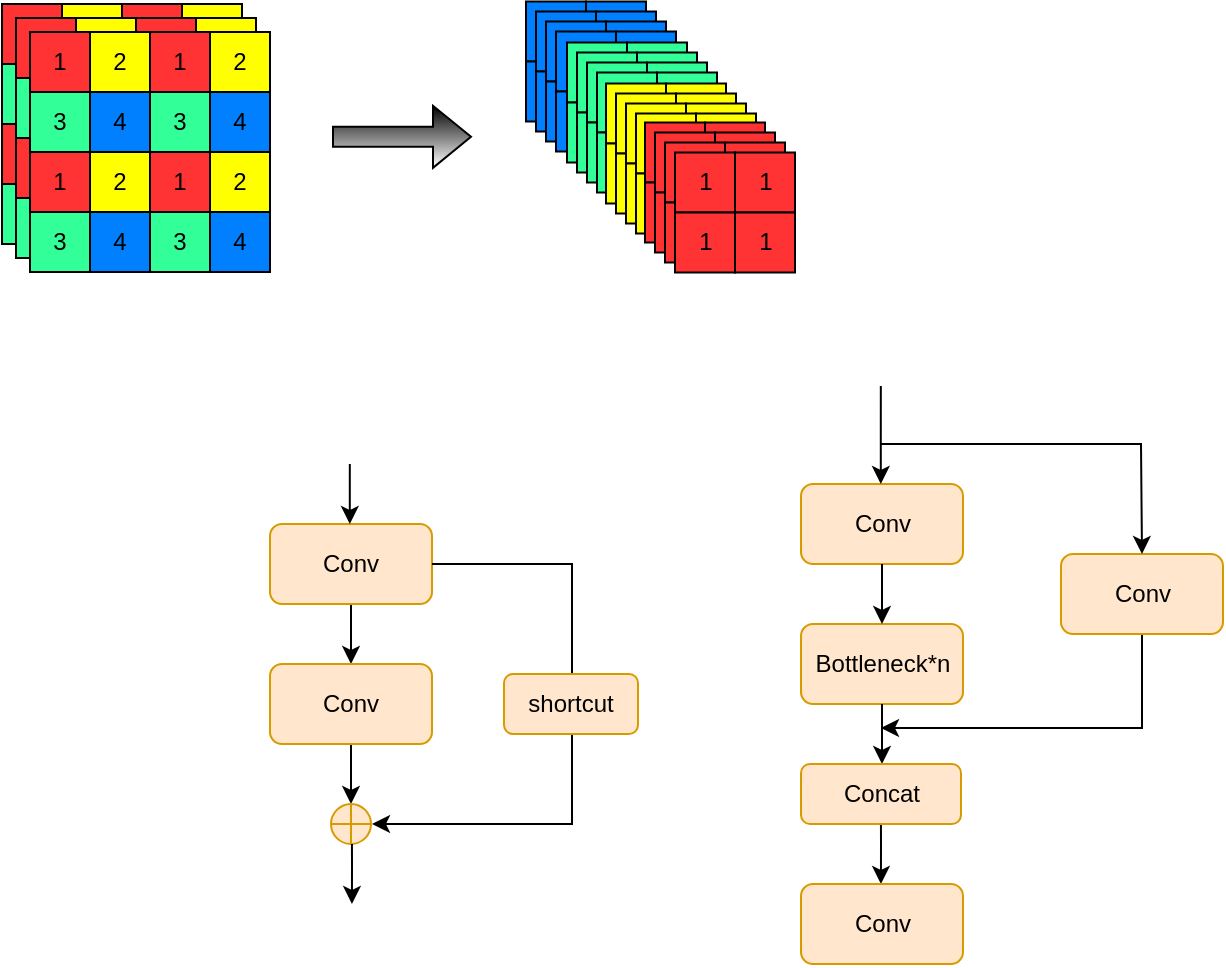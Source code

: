 <mxfile version="16.6.7" type="github">
  <diagram id="taPE7v1os4AzbMLSIXXi" name="第 1 页">
    <mxGraphModel dx="609" dy="671" grid="1" gridSize="10" guides="1" tooltips="1" connect="1" arrows="1" fold="1" page="1" pageScale="1" pageWidth="827" pageHeight="1169" math="0" shadow="0">
      <root>
        <mxCell id="0" />
        <mxCell id="1" parent="0" />
        <mxCell id="5YD0OCtKCRECGLsbeRNo-146" value="" style="group" vertex="1" connectable="0" parent="1">
          <mxGeometry x="327" y="78.75" width="137.5" height="138.5" as="geometry" />
        </mxCell>
        <mxCell id="5YD0OCtKCRECGLsbeRNo-110" value="" style="group" vertex="1" connectable="0" parent="5YD0OCtKCRECGLsbeRNo-146">
          <mxGeometry width="60" height="60" as="geometry" />
        </mxCell>
        <mxCell id="5YD0OCtKCRECGLsbeRNo-63" value="4" style="whiteSpace=wrap;html=1;aspect=fixed;fillColor=#007FFF;container=0;strokeColor=#000000;strokeWidth=1;" vertex="1" parent="5YD0OCtKCRECGLsbeRNo-110">
          <mxGeometry width="30" height="30" as="geometry" />
        </mxCell>
        <mxCell id="5YD0OCtKCRECGLsbeRNo-107" value="4" style="whiteSpace=wrap;html=1;aspect=fixed;fillColor=#007FFF;container=0;strokeColor=#000000;strokeWidth=1;" vertex="1" parent="5YD0OCtKCRECGLsbeRNo-110">
          <mxGeometry x="30" width="30" height="30" as="geometry" />
        </mxCell>
        <mxCell id="5YD0OCtKCRECGLsbeRNo-108" value="4" style="whiteSpace=wrap;html=1;aspect=fixed;fillColor=#007FFF;container=0;strokeColor=#000000;strokeWidth=1;" vertex="1" parent="5YD0OCtKCRECGLsbeRNo-110">
          <mxGeometry y="30" width="30" height="30" as="geometry" />
        </mxCell>
        <mxCell id="5YD0OCtKCRECGLsbeRNo-109" value="4" style="whiteSpace=wrap;html=1;aspect=fixed;fillColor=#007FFF;container=0;strokeColor=#000000;strokeWidth=1;" vertex="1" parent="5YD0OCtKCRECGLsbeRNo-110">
          <mxGeometry x="15" y="15" width="30" height="30" as="geometry" />
        </mxCell>
        <mxCell id="5YD0OCtKCRECGLsbeRNo-111" value="" style="group" vertex="1" connectable="0" parent="5YD0OCtKCRECGLsbeRNo-146">
          <mxGeometry x="5" y="5" width="60" height="60" as="geometry" />
        </mxCell>
        <mxCell id="5YD0OCtKCRECGLsbeRNo-112" value="4" style="whiteSpace=wrap;html=1;aspect=fixed;fillColor=#007FFF;container=0;strokeColor=#000000;strokeWidth=1;" vertex="1" parent="5YD0OCtKCRECGLsbeRNo-111">
          <mxGeometry width="30" height="30" as="geometry" />
        </mxCell>
        <mxCell id="5YD0OCtKCRECGLsbeRNo-113" value="4" style="whiteSpace=wrap;html=1;aspect=fixed;fillColor=#007FFF;container=0;strokeColor=#000000;strokeWidth=1;" vertex="1" parent="5YD0OCtKCRECGLsbeRNo-111">
          <mxGeometry x="30" width="30" height="30" as="geometry" />
        </mxCell>
        <mxCell id="5YD0OCtKCRECGLsbeRNo-114" value="4" style="whiteSpace=wrap;html=1;aspect=fixed;fillColor=#007FFF;container=0;strokeColor=#000000;strokeWidth=1;" vertex="1" parent="5YD0OCtKCRECGLsbeRNo-111">
          <mxGeometry y="30" width="30" height="30" as="geometry" />
        </mxCell>
        <mxCell id="5YD0OCtKCRECGLsbeRNo-115" value="4" style="whiteSpace=wrap;html=1;aspect=fixed;fillColor=#007FFF;container=0;strokeColor=#000000;strokeWidth=1;" vertex="1" parent="5YD0OCtKCRECGLsbeRNo-111">
          <mxGeometry x="20" y="20" width="30" height="30" as="geometry" />
        </mxCell>
        <mxCell id="5YD0OCtKCRECGLsbeRNo-116" value="" style="group" vertex="1" connectable="0" parent="5YD0OCtKCRECGLsbeRNo-146">
          <mxGeometry x="10" y="10" width="60" height="60" as="geometry" />
        </mxCell>
        <mxCell id="5YD0OCtKCRECGLsbeRNo-117" value="4" style="whiteSpace=wrap;html=1;aspect=fixed;fillColor=#007FFF;container=0;strokeColor=#000000;strokeWidth=1;" vertex="1" parent="5YD0OCtKCRECGLsbeRNo-116">
          <mxGeometry width="30" height="30" as="geometry" />
        </mxCell>
        <mxCell id="5YD0OCtKCRECGLsbeRNo-118" value="4" style="whiteSpace=wrap;html=1;aspect=fixed;fillColor=#007FFF;container=0;strokeColor=#000000;strokeWidth=1;" vertex="1" parent="5YD0OCtKCRECGLsbeRNo-116">
          <mxGeometry x="30" width="30" height="30" as="geometry" />
        </mxCell>
        <mxCell id="5YD0OCtKCRECGLsbeRNo-119" value="4" style="whiteSpace=wrap;html=1;aspect=fixed;fillColor=#007FFF;container=0;strokeColor=#000000;strokeWidth=1;" vertex="1" parent="5YD0OCtKCRECGLsbeRNo-116">
          <mxGeometry y="30" width="30" height="30" as="geometry" />
        </mxCell>
        <mxCell id="5YD0OCtKCRECGLsbeRNo-120" value="4" style="whiteSpace=wrap;html=1;aspect=fixed;fillColor=#007FFF;container=0;strokeColor=#000000;strokeWidth=1;" vertex="1" parent="5YD0OCtKCRECGLsbeRNo-116">
          <mxGeometry x="25" y="25" width="30" height="30" as="geometry" />
        </mxCell>
        <mxCell id="5YD0OCtKCRECGLsbeRNo-121" value="" style="group" vertex="1" connectable="0" parent="5YD0OCtKCRECGLsbeRNo-146">
          <mxGeometry x="15" y="15" width="60" height="60" as="geometry" />
        </mxCell>
        <mxCell id="5YD0OCtKCRECGLsbeRNo-122" value="4" style="whiteSpace=wrap;html=1;aspect=fixed;fillColor=#007FFF;container=0;strokeColor=#000000;strokeWidth=1;" vertex="1" parent="5YD0OCtKCRECGLsbeRNo-121">
          <mxGeometry width="30" height="30" as="geometry" />
        </mxCell>
        <mxCell id="5YD0OCtKCRECGLsbeRNo-123" value="4" style="whiteSpace=wrap;html=1;aspect=fixed;fillColor=#007FFF;container=0;strokeColor=#000000;strokeWidth=1;" vertex="1" parent="5YD0OCtKCRECGLsbeRNo-121">
          <mxGeometry x="30" width="30" height="30" as="geometry" />
        </mxCell>
        <mxCell id="5YD0OCtKCRECGLsbeRNo-124" value="4" style="whiteSpace=wrap;html=1;aspect=fixed;fillColor=#007FFF;container=0;strokeColor=#000000;strokeWidth=1;" vertex="1" parent="5YD0OCtKCRECGLsbeRNo-121">
          <mxGeometry y="30" width="30" height="30" as="geometry" />
        </mxCell>
        <mxCell id="5YD0OCtKCRECGLsbeRNo-125" value="4" style="whiteSpace=wrap;html=1;aspect=fixed;fillColor=#007FFF;container=0;strokeColor=#000000;strokeWidth=1;" vertex="1" parent="5YD0OCtKCRECGLsbeRNo-121">
          <mxGeometry x="30" y="30" width="30" height="30" as="geometry" />
        </mxCell>
        <mxCell id="5YD0OCtKCRECGLsbeRNo-145" value="" style="group" vertex="1" connectable="0" parent="5YD0OCtKCRECGLsbeRNo-146">
          <mxGeometry x="20.5" y="20.5" width="75" height="75" as="geometry" />
        </mxCell>
        <mxCell id="5YD0OCtKCRECGLsbeRNo-129" value="" style="group" vertex="1" connectable="0" parent="5YD0OCtKCRECGLsbeRNo-145">
          <mxGeometry width="60" height="60" as="geometry" />
        </mxCell>
        <mxCell id="5YD0OCtKCRECGLsbeRNo-62" value="3" style="whiteSpace=wrap;html=1;aspect=fixed;container=0;strokeColor=#000000;strokeWidth=1;fillColor=#33FF99;" vertex="1" parent="5YD0OCtKCRECGLsbeRNo-129">
          <mxGeometry width="30" height="30" as="geometry" />
        </mxCell>
        <mxCell id="5YD0OCtKCRECGLsbeRNo-126" value="3" style="whiteSpace=wrap;html=1;aspect=fixed;container=0;strokeColor=#000000;strokeWidth=1;fillColor=#33FF99;" vertex="1" parent="5YD0OCtKCRECGLsbeRNo-129">
          <mxGeometry x="30" width="30" height="30" as="geometry" />
        </mxCell>
        <mxCell id="5YD0OCtKCRECGLsbeRNo-127" value="3" style="whiteSpace=wrap;html=1;aspect=fixed;container=0;strokeColor=#000000;strokeWidth=1;fillColor=#33FF99;" vertex="1" parent="5YD0OCtKCRECGLsbeRNo-129">
          <mxGeometry y="30" width="30" height="30" as="geometry" />
        </mxCell>
        <mxCell id="5YD0OCtKCRECGLsbeRNo-128" value="3" style="whiteSpace=wrap;html=1;aspect=fixed;container=0;strokeColor=#000000;strokeWidth=1;fillColor=#33FF99;" vertex="1" parent="5YD0OCtKCRECGLsbeRNo-129">
          <mxGeometry x="15" y="15" width="30" height="30" as="geometry" />
        </mxCell>
        <mxCell id="5YD0OCtKCRECGLsbeRNo-130" value="" style="group" vertex="1" connectable="0" parent="5YD0OCtKCRECGLsbeRNo-145">
          <mxGeometry x="5" y="5" width="60" height="60" as="geometry" />
        </mxCell>
        <mxCell id="5YD0OCtKCRECGLsbeRNo-131" value="3" style="whiteSpace=wrap;html=1;aspect=fixed;container=0;strokeColor=#000000;strokeWidth=1;fillColor=#33FF99;" vertex="1" parent="5YD0OCtKCRECGLsbeRNo-130">
          <mxGeometry width="30" height="30" as="geometry" />
        </mxCell>
        <mxCell id="5YD0OCtKCRECGLsbeRNo-132" value="3" style="whiteSpace=wrap;html=1;aspect=fixed;container=0;strokeColor=#000000;strokeWidth=1;fillColor=#33FF99;" vertex="1" parent="5YD0OCtKCRECGLsbeRNo-130">
          <mxGeometry x="30" width="30" height="30" as="geometry" />
        </mxCell>
        <mxCell id="5YD0OCtKCRECGLsbeRNo-133" value="3" style="whiteSpace=wrap;html=1;aspect=fixed;container=0;strokeColor=#000000;strokeWidth=1;fillColor=#33FF99;" vertex="1" parent="5YD0OCtKCRECGLsbeRNo-130">
          <mxGeometry y="30" width="30" height="30" as="geometry" />
        </mxCell>
        <mxCell id="5YD0OCtKCRECGLsbeRNo-134" value="3" style="whiteSpace=wrap;html=1;aspect=fixed;container=0;strokeColor=#000000;strokeWidth=1;fillColor=#33FF99;" vertex="1" parent="5YD0OCtKCRECGLsbeRNo-130">
          <mxGeometry x="20" y="20" width="30" height="30" as="geometry" />
        </mxCell>
        <mxCell id="5YD0OCtKCRECGLsbeRNo-135" value="" style="group" vertex="1" connectable="0" parent="5YD0OCtKCRECGLsbeRNo-145">
          <mxGeometry x="10" y="10" width="60" height="60" as="geometry" />
        </mxCell>
        <mxCell id="5YD0OCtKCRECGLsbeRNo-136" value="3" style="whiteSpace=wrap;html=1;aspect=fixed;container=0;strokeColor=#000000;strokeWidth=1;fillColor=#33FF99;" vertex="1" parent="5YD0OCtKCRECGLsbeRNo-135">
          <mxGeometry width="30" height="30" as="geometry" />
        </mxCell>
        <mxCell id="5YD0OCtKCRECGLsbeRNo-137" value="3" style="whiteSpace=wrap;html=1;aspect=fixed;container=0;strokeColor=#000000;strokeWidth=1;fillColor=#33FF99;" vertex="1" parent="5YD0OCtKCRECGLsbeRNo-135">
          <mxGeometry x="30" width="30" height="30" as="geometry" />
        </mxCell>
        <mxCell id="5YD0OCtKCRECGLsbeRNo-138" value="3" style="whiteSpace=wrap;html=1;aspect=fixed;container=0;strokeColor=#000000;strokeWidth=1;fillColor=#33FF99;" vertex="1" parent="5YD0OCtKCRECGLsbeRNo-135">
          <mxGeometry y="30" width="30" height="30" as="geometry" />
        </mxCell>
        <mxCell id="5YD0OCtKCRECGLsbeRNo-139" value="3" style="whiteSpace=wrap;html=1;aspect=fixed;container=0;strokeColor=#000000;strokeWidth=1;fillColor=#33FF99;" vertex="1" parent="5YD0OCtKCRECGLsbeRNo-135">
          <mxGeometry x="25" y="25" width="30" height="30" as="geometry" />
        </mxCell>
        <mxCell id="5YD0OCtKCRECGLsbeRNo-140" value="" style="group" vertex="1" connectable="0" parent="5YD0OCtKCRECGLsbeRNo-145">
          <mxGeometry x="15" y="15" width="60" height="60" as="geometry" />
        </mxCell>
        <mxCell id="5YD0OCtKCRECGLsbeRNo-141" value="3" style="whiteSpace=wrap;html=1;aspect=fixed;container=0;strokeColor=#000000;strokeWidth=1;fillColor=#33FF99;" vertex="1" parent="5YD0OCtKCRECGLsbeRNo-140">
          <mxGeometry width="30" height="30" as="geometry" />
        </mxCell>
        <mxCell id="5YD0OCtKCRECGLsbeRNo-142" value="3" style="whiteSpace=wrap;html=1;aspect=fixed;container=0;strokeColor=#000000;strokeWidth=1;fillColor=#33FF99;" vertex="1" parent="5YD0OCtKCRECGLsbeRNo-140">
          <mxGeometry x="30" width="30" height="30" as="geometry" />
        </mxCell>
        <mxCell id="5YD0OCtKCRECGLsbeRNo-143" value="3" style="whiteSpace=wrap;html=1;aspect=fixed;container=0;strokeColor=#000000;strokeWidth=1;fillColor=#33FF99;" vertex="1" parent="5YD0OCtKCRECGLsbeRNo-140">
          <mxGeometry y="30" width="30" height="30" as="geometry" />
        </mxCell>
        <mxCell id="5YD0OCtKCRECGLsbeRNo-144" value="3" style="whiteSpace=wrap;html=1;aspect=fixed;container=0;strokeColor=#000000;strokeWidth=1;fillColor=#33FF99;" vertex="1" parent="5YD0OCtKCRECGLsbeRNo-140">
          <mxGeometry x="30" y="30" width="30" height="30" as="geometry" />
        </mxCell>
        <mxCell id="5YD0OCtKCRECGLsbeRNo-106" value="" style="group" vertex="1" connectable="0" parent="5YD0OCtKCRECGLsbeRNo-146">
          <mxGeometry x="40" y="41" width="97.5" height="97.5" as="geometry" />
        </mxCell>
        <mxCell id="5YD0OCtKCRECGLsbeRNo-89" value="" style="group" vertex="1" connectable="0" parent="5YD0OCtKCRECGLsbeRNo-106">
          <mxGeometry width="60" height="60" as="geometry" />
        </mxCell>
        <mxCell id="5YD0OCtKCRECGLsbeRNo-61" value="2" style="whiteSpace=wrap;html=1;aspect=fixed;container=0;strokeColor=#000000;strokeWidth=1;fillColor=#FFFF00;" vertex="1" parent="5YD0OCtKCRECGLsbeRNo-89">
          <mxGeometry width="30" height="30" as="geometry" />
        </mxCell>
        <mxCell id="5YD0OCtKCRECGLsbeRNo-86" value="2" style="whiteSpace=wrap;html=1;aspect=fixed;container=0;strokeColor=#000000;strokeWidth=1;fillColor=#FFFF00;" vertex="1" parent="5YD0OCtKCRECGLsbeRNo-89">
          <mxGeometry x="30" width="30" height="30" as="geometry" />
        </mxCell>
        <mxCell id="5YD0OCtKCRECGLsbeRNo-87" value="2" style="whiteSpace=wrap;html=1;aspect=fixed;container=0;strokeColor=#000000;strokeWidth=1;fillColor=#FFFF00;" vertex="1" parent="5YD0OCtKCRECGLsbeRNo-89">
          <mxGeometry y="30" width="30" height="30" as="geometry" />
        </mxCell>
        <mxCell id="5YD0OCtKCRECGLsbeRNo-88" value="2" style="whiteSpace=wrap;html=1;aspect=fixed;container=0;strokeColor=#000000;strokeWidth=1;fillColor=#FFFF00;" vertex="1" parent="5YD0OCtKCRECGLsbeRNo-89">
          <mxGeometry x="15" y="15" width="30" height="30" as="geometry" />
        </mxCell>
        <mxCell id="5YD0OCtKCRECGLsbeRNo-90" value="" style="group" vertex="1" connectable="0" parent="5YD0OCtKCRECGLsbeRNo-106">
          <mxGeometry x="5" y="5" width="60" height="60" as="geometry" />
        </mxCell>
        <mxCell id="5YD0OCtKCRECGLsbeRNo-91" value="2" style="whiteSpace=wrap;html=1;aspect=fixed;container=0;strokeColor=#000000;strokeWidth=1;fillColor=#FFFF00;" vertex="1" parent="5YD0OCtKCRECGLsbeRNo-90">
          <mxGeometry width="30" height="30" as="geometry" />
        </mxCell>
        <mxCell id="5YD0OCtKCRECGLsbeRNo-92" value="2" style="whiteSpace=wrap;html=1;aspect=fixed;container=0;strokeColor=#000000;strokeWidth=1;fillColor=#FFFF00;" vertex="1" parent="5YD0OCtKCRECGLsbeRNo-90">
          <mxGeometry x="30" width="30" height="30" as="geometry" />
        </mxCell>
        <mxCell id="5YD0OCtKCRECGLsbeRNo-93" value="2" style="whiteSpace=wrap;html=1;aspect=fixed;container=0;strokeColor=#000000;strokeWidth=1;fillColor=#FFFF00;" vertex="1" parent="5YD0OCtKCRECGLsbeRNo-90">
          <mxGeometry y="30" width="30" height="30" as="geometry" />
        </mxCell>
        <mxCell id="5YD0OCtKCRECGLsbeRNo-94" value="2" style="whiteSpace=wrap;html=1;aspect=fixed;container=0;strokeColor=#000000;strokeWidth=1;fillColor=#FFFF00;" vertex="1" parent="5YD0OCtKCRECGLsbeRNo-90">
          <mxGeometry x="20" y="20" width="30" height="30" as="geometry" />
        </mxCell>
        <mxCell id="5YD0OCtKCRECGLsbeRNo-95" value="" style="group" vertex="1" connectable="0" parent="5YD0OCtKCRECGLsbeRNo-106">
          <mxGeometry x="10" y="10" width="60" height="60" as="geometry" />
        </mxCell>
        <mxCell id="5YD0OCtKCRECGLsbeRNo-96" value="2" style="whiteSpace=wrap;html=1;aspect=fixed;container=0;strokeColor=#000000;strokeWidth=1;fillColor=#FFFF00;" vertex="1" parent="5YD0OCtKCRECGLsbeRNo-95">
          <mxGeometry width="30" height="30" as="geometry" />
        </mxCell>
        <mxCell id="5YD0OCtKCRECGLsbeRNo-97" value="2" style="whiteSpace=wrap;html=1;aspect=fixed;container=0;strokeColor=#000000;strokeWidth=1;fillColor=#FFFF00;" vertex="1" parent="5YD0OCtKCRECGLsbeRNo-95">
          <mxGeometry x="30" width="30" height="30" as="geometry" />
        </mxCell>
        <mxCell id="5YD0OCtKCRECGLsbeRNo-98" value="2" style="whiteSpace=wrap;html=1;aspect=fixed;container=0;strokeColor=#000000;strokeWidth=1;fillColor=#FFFF00;" vertex="1" parent="5YD0OCtKCRECGLsbeRNo-95">
          <mxGeometry y="30" width="30" height="30" as="geometry" />
        </mxCell>
        <mxCell id="5YD0OCtKCRECGLsbeRNo-99" value="2" style="whiteSpace=wrap;html=1;aspect=fixed;container=0;strokeColor=#000000;strokeWidth=1;fillColor=#FFFF00;" vertex="1" parent="5YD0OCtKCRECGLsbeRNo-95">
          <mxGeometry x="25" y="25" width="30" height="30" as="geometry" />
        </mxCell>
        <mxCell id="5YD0OCtKCRECGLsbeRNo-100" value="" style="group" vertex="1" connectable="0" parent="5YD0OCtKCRECGLsbeRNo-106">
          <mxGeometry x="15" y="15" width="82.5" height="82.5" as="geometry" />
        </mxCell>
        <mxCell id="5YD0OCtKCRECGLsbeRNo-101" value="2" style="whiteSpace=wrap;html=1;aspect=fixed;container=0;strokeColor=#000000;strokeWidth=1;fillColor=#FFFF00;" vertex="1" parent="5YD0OCtKCRECGLsbeRNo-100">
          <mxGeometry width="30" height="30" as="geometry" />
        </mxCell>
        <mxCell id="5YD0OCtKCRECGLsbeRNo-102" value="2" style="whiteSpace=wrap;html=1;aspect=fixed;container=0;strokeColor=#000000;strokeWidth=1;fillColor=#FFFF00;" vertex="1" parent="5YD0OCtKCRECGLsbeRNo-100">
          <mxGeometry x="30" width="30" height="30" as="geometry" />
        </mxCell>
        <mxCell id="5YD0OCtKCRECGLsbeRNo-103" value="2" style="whiteSpace=wrap;html=1;aspect=fixed;container=0;strokeColor=#000000;strokeWidth=1;fillColor=#FFFF00;" vertex="1" parent="5YD0OCtKCRECGLsbeRNo-100">
          <mxGeometry y="30" width="30" height="30" as="geometry" />
        </mxCell>
        <mxCell id="5YD0OCtKCRECGLsbeRNo-104" value="2" style="whiteSpace=wrap;html=1;aspect=fixed;container=0;strokeColor=#000000;strokeWidth=1;fillColor=#FFFF00;" vertex="1" parent="5YD0OCtKCRECGLsbeRNo-100">
          <mxGeometry x="30" y="30" width="30" height="30" as="geometry" />
        </mxCell>
        <mxCell id="5YD0OCtKCRECGLsbeRNo-105" value="" style="group" vertex="1" connectable="0" parent="5YD0OCtKCRECGLsbeRNo-100">
          <mxGeometry x="4.5" y="4.5" width="75" height="75" as="geometry" />
        </mxCell>
        <mxCell id="5YD0OCtKCRECGLsbeRNo-70" value="" style="group" vertex="1" connectable="0" parent="5YD0OCtKCRECGLsbeRNo-105">
          <mxGeometry width="60" height="60" as="geometry" />
        </mxCell>
        <mxCell id="5YD0OCtKCRECGLsbeRNo-60" value="1" style="whiteSpace=wrap;html=1;aspect=fixed;fillColor=#FF3333;fontColor=#ffffff;strokeColor=#000000;container=0;strokeWidth=1;" vertex="1" parent="5YD0OCtKCRECGLsbeRNo-70">
          <mxGeometry width="30" height="30" as="geometry" />
        </mxCell>
        <mxCell id="5YD0OCtKCRECGLsbeRNo-67" value="1" style="whiteSpace=wrap;html=1;aspect=fixed;fillColor=#FF3333;fontColor=#ffffff;strokeColor=#000000;container=0;strokeWidth=1;" vertex="1" parent="5YD0OCtKCRECGLsbeRNo-70">
          <mxGeometry x="30" width="30" height="30" as="geometry" />
        </mxCell>
        <mxCell id="5YD0OCtKCRECGLsbeRNo-68" value="1" style="whiteSpace=wrap;html=1;aspect=fixed;fillColor=#FF3333;fontColor=#ffffff;strokeColor=#000000;container=0;strokeWidth=1;" vertex="1" parent="5YD0OCtKCRECGLsbeRNo-70">
          <mxGeometry y="30" width="30" height="30" as="geometry" />
        </mxCell>
        <mxCell id="5YD0OCtKCRECGLsbeRNo-69" value="1" style="whiteSpace=wrap;html=1;aspect=fixed;fillColor=#FF3333;fontColor=#ffffff;strokeColor=#000000;container=0;strokeWidth=1;" vertex="1" parent="5YD0OCtKCRECGLsbeRNo-70">
          <mxGeometry x="15" y="15" width="30" height="30" as="geometry" />
        </mxCell>
        <mxCell id="5YD0OCtKCRECGLsbeRNo-71" value="" style="group" vertex="1" connectable="0" parent="5YD0OCtKCRECGLsbeRNo-105">
          <mxGeometry x="5" y="5" width="60" height="60" as="geometry" />
        </mxCell>
        <mxCell id="5YD0OCtKCRECGLsbeRNo-72" value="1" style="whiteSpace=wrap;html=1;aspect=fixed;fillColor=#FF3333;fontColor=#ffffff;strokeColor=#000000;container=0;strokeWidth=1;" vertex="1" parent="5YD0OCtKCRECGLsbeRNo-71">
          <mxGeometry width="30" height="30" as="geometry" />
        </mxCell>
        <mxCell id="5YD0OCtKCRECGLsbeRNo-73" value="1" style="whiteSpace=wrap;html=1;aspect=fixed;fillColor=#FF3333;fontColor=#ffffff;strokeColor=#000000;container=0;strokeWidth=1;" vertex="1" parent="5YD0OCtKCRECGLsbeRNo-71">
          <mxGeometry x="30" width="30" height="30" as="geometry" />
        </mxCell>
        <mxCell id="5YD0OCtKCRECGLsbeRNo-74" value="1" style="whiteSpace=wrap;html=1;aspect=fixed;fillColor=#FF3333;fontColor=#ffffff;strokeColor=#000000;container=0;strokeWidth=1;" vertex="1" parent="5YD0OCtKCRECGLsbeRNo-71">
          <mxGeometry y="30" width="30" height="30" as="geometry" />
        </mxCell>
        <mxCell id="5YD0OCtKCRECGLsbeRNo-75" value="1" style="whiteSpace=wrap;html=1;aspect=fixed;fillColor=#FF3333;fontColor=#ffffff;strokeColor=#000000;container=0;strokeWidth=1;" vertex="1" parent="5YD0OCtKCRECGLsbeRNo-71">
          <mxGeometry x="20" y="20" width="30" height="30" as="geometry" />
        </mxCell>
        <mxCell id="5YD0OCtKCRECGLsbeRNo-76" value="" style="group" vertex="1" connectable="0" parent="5YD0OCtKCRECGLsbeRNo-105">
          <mxGeometry x="10" y="10" width="60" height="60" as="geometry" />
        </mxCell>
        <mxCell id="5YD0OCtKCRECGLsbeRNo-77" value="1" style="whiteSpace=wrap;html=1;aspect=fixed;fillColor=#FF3333;fontColor=#ffffff;strokeColor=#000000;container=0;strokeWidth=1;" vertex="1" parent="5YD0OCtKCRECGLsbeRNo-76">
          <mxGeometry width="30" height="30" as="geometry" />
        </mxCell>
        <mxCell id="5YD0OCtKCRECGLsbeRNo-78" value="1" style="whiteSpace=wrap;html=1;aspect=fixed;fillColor=#FF3333;fontColor=#ffffff;strokeColor=#000000;container=0;strokeWidth=1;" vertex="1" parent="5YD0OCtKCRECGLsbeRNo-76">
          <mxGeometry x="30" width="30" height="30" as="geometry" />
        </mxCell>
        <mxCell id="5YD0OCtKCRECGLsbeRNo-79" value="1" style="whiteSpace=wrap;html=1;aspect=fixed;fillColor=#FF3333;fontColor=#ffffff;strokeColor=#000000;container=0;strokeWidth=1;" vertex="1" parent="5YD0OCtKCRECGLsbeRNo-76">
          <mxGeometry y="30" width="30" height="30" as="geometry" />
        </mxCell>
        <mxCell id="5YD0OCtKCRECGLsbeRNo-80" value="1" style="whiteSpace=wrap;html=1;aspect=fixed;fillColor=#FF3333;fontColor=#ffffff;strokeColor=#000000;container=0;strokeWidth=1;" vertex="1" parent="5YD0OCtKCRECGLsbeRNo-76">
          <mxGeometry x="25" y="25" width="30" height="30" as="geometry" />
        </mxCell>
        <mxCell id="5YD0OCtKCRECGLsbeRNo-81" value="" style="group" vertex="1" connectable="0" parent="5YD0OCtKCRECGLsbeRNo-105">
          <mxGeometry x="15" y="15" width="60" height="60" as="geometry" />
        </mxCell>
        <mxCell id="5YD0OCtKCRECGLsbeRNo-82" value="&lt;font color=&quot;#000000&quot;&gt;1&lt;/font&gt;" style="whiteSpace=wrap;html=1;aspect=fixed;fillColor=#FF3333;fontColor=#ffffff;strokeColor=#000000;container=0;strokeWidth=1;" vertex="1" parent="5YD0OCtKCRECGLsbeRNo-81">
          <mxGeometry width="30" height="30" as="geometry" />
        </mxCell>
        <mxCell id="5YD0OCtKCRECGLsbeRNo-83" value="&lt;font color=&quot;#000000&quot;&gt;1&lt;/font&gt;" style="whiteSpace=wrap;html=1;aspect=fixed;fillColor=#FF3333;fontColor=#ffffff;strokeColor=#000000;container=0;strokeWidth=1;" vertex="1" parent="5YD0OCtKCRECGLsbeRNo-81">
          <mxGeometry x="30" width="30" height="30" as="geometry" />
        </mxCell>
        <mxCell id="5YD0OCtKCRECGLsbeRNo-84" value="&lt;font color=&quot;#000000&quot;&gt;1&lt;/font&gt;" style="whiteSpace=wrap;html=1;aspect=fixed;fillColor=#FF3333;fontColor=#ffffff;strokeColor=#000000;container=0;strokeWidth=1;" vertex="1" parent="5YD0OCtKCRECGLsbeRNo-81">
          <mxGeometry y="30" width="30" height="30" as="geometry" />
        </mxCell>
        <mxCell id="5YD0OCtKCRECGLsbeRNo-85" value="&lt;font color=&quot;#000000&quot;&gt;1&lt;/font&gt;" style="whiteSpace=wrap;html=1;aspect=fixed;fillColor=#FF3333;fontColor=#ffffff;strokeColor=#000000;container=0;strokeWidth=1;" vertex="1" parent="5YD0OCtKCRECGLsbeRNo-81">
          <mxGeometry x="30" y="30" width="30" height="30" as="geometry" />
        </mxCell>
        <mxCell id="5YD0OCtKCRECGLsbeRNo-148" value="" style="group" vertex="1" connectable="0" parent="1">
          <mxGeometry x="65" y="80" width="134" height="134" as="geometry" />
        </mxCell>
        <mxCell id="5YD0OCtKCRECGLsbeRNo-23" value="" style="group" vertex="1" connectable="0" parent="5YD0OCtKCRECGLsbeRNo-148">
          <mxGeometry width="120" height="120" as="geometry" />
        </mxCell>
        <mxCell id="5YD0OCtKCRECGLsbeRNo-1" value="1" style="whiteSpace=wrap;html=1;aspect=fixed;fillColor=#FF3333;fontColor=#ffffff;strokeColor=#000000;container=0;strokeWidth=1;" vertex="1" parent="5YD0OCtKCRECGLsbeRNo-23">
          <mxGeometry width="30" height="30" as="geometry" />
        </mxCell>
        <mxCell id="5YD0OCtKCRECGLsbeRNo-2" value="2" style="whiteSpace=wrap;html=1;aspect=fixed;fillColor=#FFFF00;container=0;strokeColor=#000000;strokeWidth=1;" vertex="1" parent="5YD0OCtKCRECGLsbeRNo-23">
          <mxGeometry x="30" width="30" height="30" as="geometry" />
        </mxCell>
        <mxCell id="5YD0OCtKCRECGLsbeRNo-3" value="1" style="whiteSpace=wrap;html=1;aspect=fixed;fillColor=#FF3333;fontColor=#ffffff;strokeColor=#000000;container=0;strokeWidth=1;" vertex="1" parent="5YD0OCtKCRECGLsbeRNo-23">
          <mxGeometry x="60" width="30" height="30" as="geometry" />
        </mxCell>
        <mxCell id="5YD0OCtKCRECGLsbeRNo-4" value="2" style="whiteSpace=wrap;html=1;aspect=fixed;fillColor=#FFFF00;container=0;strokeColor=#000000;strokeWidth=1;" vertex="1" parent="5YD0OCtKCRECGLsbeRNo-23">
          <mxGeometry x="90" width="30" height="30" as="geometry" />
        </mxCell>
        <mxCell id="5YD0OCtKCRECGLsbeRNo-7" value="3" style="whiteSpace=wrap;html=1;aspect=fixed;fillColor=#33FF99;container=0;strokeColor=#000000;strokeWidth=1;" vertex="1" parent="5YD0OCtKCRECGLsbeRNo-23">
          <mxGeometry y="30" width="30" height="30" as="geometry" />
        </mxCell>
        <mxCell id="5YD0OCtKCRECGLsbeRNo-8" value="4" style="whiteSpace=wrap;html=1;aspect=fixed;fillColor=#007FFF;container=0;strokeColor=#000000;strokeWidth=1;" vertex="1" parent="5YD0OCtKCRECGLsbeRNo-23">
          <mxGeometry x="24" y="24" width="30" height="30" as="geometry" />
        </mxCell>
        <mxCell id="5YD0OCtKCRECGLsbeRNo-9" value="3" style="whiteSpace=wrap;html=1;aspect=fixed;container=0;strokeColor=#000000;strokeWidth=1;fillColor=#33FF99;" vertex="1" parent="5YD0OCtKCRECGLsbeRNo-23">
          <mxGeometry x="54" y="24" width="30" height="30" as="geometry" />
        </mxCell>
        <mxCell id="5YD0OCtKCRECGLsbeRNo-10" value="4" style="whiteSpace=wrap;html=1;aspect=fixed;fillColor=#007FFF;container=0;strokeColor=#000000;strokeWidth=1;" vertex="1" parent="5YD0OCtKCRECGLsbeRNo-23">
          <mxGeometry x="84" y="24" width="30" height="30" as="geometry" />
        </mxCell>
        <mxCell id="5YD0OCtKCRECGLsbeRNo-12" value="1" style="whiteSpace=wrap;html=1;aspect=fixed;fillColor=#FF3333;fontColor=#ffffff;strokeColor=#000000;container=0;strokeWidth=1;" vertex="1" parent="5YD0OCtKCRECGLsbeRNo-23">
          <mxGeometry y="60" width="30" height="30" as="geometry" />
        </mxCell>
        <mxCell id="5YD0OCtKCRECGLsbeRNo-13" value="2" style="whiteSpace=wrap;html=1;aspect=fixed;container=0;strokeColor=#000000;strokeWidth=1;fillColor=#FFFF00;" vertex="1" parent="5YD0OCtKCRECGLsbeRNo-23">
          <mxGeometry x="24" y="54" width="30" height="30" as="geometry" />
        </mxCell>
        <mxCell id="5YD0OCtKCRECGLsbeRNo-14" value="1" style="whiteSpace=wrap;html=1;aspect=fixed;fillColor=#FF3333;fontColor=#ffffff;strokeColor=#000000;container=0;strokeWidth=1;" vertex="1" parent="5YD0OCtKCRECGLsbeRNo-23">
          <mxGeometry x="54" y="54" width="30" height="30" as="geometry" />
        </mxCell>
        <mxCell id="5YD0OCtKCRECGLsbeRNo-15" value="2" style="whiteSpace=wrap;html=1;aspect=fixed;container=0;strokeColor=#000000;strokeWidth=1;fillColor=#FFFF00;" vertex="1" parent="5YD0OCtKCRECGLsbeRNo-23">
          <mxGeometry x="84" y="54" width="30" height="30" as="geometry" />
        </mxCell>
        <mxCell id="5YD0OCtKCRECGLsbeRNo-17" value="3" style="whiteSpace=wrap;html=1;aspect=fixed;container=0;strokeColor=#000000;strokeWidth=1;fillColor=#33FF99;" vertex="1" parent="5YD0OCtKCRECGLsbeRNo-23">
          <mxGeometry y="90" width="30" height="30" as="geometry" />
        </mxCell>
        <mxCell id="5YD0OCtKCRECGLsbeRNo-18" value="4" style="whiteSpace=wrap;html=1;aspect=fixed;fillColor=#007FFF;container=0;strokeColor=#000000;strokeWidth=1;" vertex="1" parent="5YD0OCtKCRECGLsbeRNo-23">
          <mxGeometry x="24" y="84" width="30" height="30" as="geometry" />
        </mxCell>
        <mxCell id="5YD0OCtKCRECGLsbeRNo-19" value="3" style="whiteSpace=wrap;html=1;aspect=fixed;container=0;strokeColor=#000000;strokeWidth=1;fillColor=#33FF99;" vertex="1" parent="5YD0OCtKCRECGLsbeRNo-23">
          <mxGeometry x="54" y="84" width="30" height="30" as="geometry" />
        </mxCell>
        <mxCell id="5YD0OCtKCRECGLsbeRNo-20" value="4" style="whiteSpace=wrap;html=1;aspect=fixed;fillColor=#007FFF;container=0;strokeColor=#000000;strokeWidth=1;" vertex="1" parent="5YD0OCtKCRECGLsbeRNo-23">
          <mxGeometry x="84" y="84" width="30" height="30" as="geometry" />
        </mxCell>
        <mxCell id="5YD0OCtKCRECGLsbeRNo-24" value="" style="group" vertex="1" connectable="0" parent="5YD0OCtKCRECGLsbeRNo-148">
          <mxGeometry x="7" y="7" width="120" height="120" as="geometry" />
        </mxCell>
        <mxCell id="5YD0OCtKCRECGLsbeRNo-25" value="1" style="whiteSpace=wrap;html=1;aspect=fixed;fillColor=#FF3333;fontColor=#ffffff;strokeColor=#000000;container=0;strokeWidth=1;" vertex="1" parent="5YD0OCtKCRECGLsbeRNo-24">
          <mxGeometry width="30" height="30" as="geometry" />
        </mxCell>
        <mxCell id="5YD0OCtKCRECGLsbeRNo-26" value="2" style="whiteSpace=wrap;html=1;aspect=fixed;fillColor=#FFFF00;container=0;strokeColor=#000000;strokeWidth=1;" vertex="1" parent="5YD0OCtKCRECGLsbeRNo-24">
          <mxGeometry x="30" width="30" height="30" as="geometry" />
        </mxCell>
        <mxCell id="5YD0OCtKCRECGLsbeRNo-27" value="1" style="whiteSpace=wrap;html=1;aspect=fixed;fillColor=#FF3333;fontColor=#ffffff;strokeColor=#000000;container=0;strokeWidth=1;" vertex="1" parent="5YD0OCtKCRECGLsbeRNo-24">
          <mxGeometry x="60" width="30" height="30" as="geometry" />
        </mxCell>
        <mxCell id="5YD0OCtKCRECGLsbeRNo-28" value="2" style="whiteSpace=wrap;html=1;aspect=fixed;fillColor=#FFFF00;container=0;strokeColor=#000000;strokeWidth=1;" vertex="1" parent="5YD0OCtKCRECGLsbeRNo-24">
          <mxGeometry x="90" width="30" height="30" as="geometry" />
        </mxCell>
        <mxCell id="5YD0OCtKCRECGLsbeRNo-29" value="3" style="whiteSpace=wrap;html=1;aspect=fixed;fillColor=#33FF99;container=0;strokeColor=#000000;strokeWidth=1;" vertex="1" parent="5YD0OCtKCRECGLsbeRNo-24">
          <mxGeometry y="30" width="30" height="30" as="geometry" />
        </mxCell>
        <mxCell id="5YD0OCtKCRECGLsbeRNo-30" value="4" style="whiteSpace=wrap;html=1;aspect=fixed;fillColor=#007FFF;container=0;strokeColor=#000000;strokeWidth=1;" vertex="1" parent="5YD0OCtKCRECGLsbeRNo-24">
          <mxGeometry x="27" y="27" width="30" height="30" as="geometry" />
        </mxCell>
        <mxCell id="5YD0OCtKCRECGLsbeRNo-31" value="3" style="whiteSpace=wrap;html=1;aspect=fixed;container=0;strokeColor=#000000;strokeWidth=1;fillColor=#33FF99;" vertex="1" parent="5YD0OCtKCRECGLsbeRNo-24">
          <mxGeometry x="57" y="27" width="30" height="30" as="geometry" />
        </mxCell>
        <mxCell id="5YD0OCtKCRECGLsbeRNo-32" value="4" style="whiteSpace=wrap;html=1;aspect=fixed;fillColor=#007FFF;container=0;strokeColor=#000000;strokeWidth=1;" vertex="1" parent="5YD0OCtKCRECGLsbeRNo-24">
          <mxGeometry x="87" y="27" width="30" height="30" as="geometry" />
        </mxCell>
        <mxCell id="5YD0OCtKCRECGLsbeRNo-33" value="1" style="whiteSpace=wrap;html=1;aspect=fixed;fillColor=#FF3333;fontColor=#ffffff;strokeColor=#000000;container=0;strokeWidth=1;" vertex="1" parent="5YD0OCtKCRECGLsbeRNo-24">
          <mxGeometry y="60" width="30" height="30" as="geometry" />
        </mxCell>
        <mxCell id="5YD0OCtKCRECGLsbeRNo-34" value="2" style="whiteSpace=wrap;html=1;aspect=fixed;container=0;strokeColor=#000000;strokeWidth=1;fillColor=#FFFF00;" vertex="1" parent="5YD0OCtKCRECGLsbeRNo-24">
          <mxGeometry x="27" y="57" width="30" height="30" as="geometry" />
        </mxCell>
        <mxCell id="5YD0OCtKCRECGLsbeRNo-35" value="1" style="whiteSpace=wrap;html=1;aspect=fixed;fillColor=#FF3333;fontColor=#ffffff;strokeColor=#000000;container=0;strokeWidth=1;" vertex="1" parent="5YD0OCtKCRECGLsbeRNo-24">
          <mxGeometry x="57" y="57" width="30" height="30" as="geometry" />
        </mxCell>
        <mxCell id="5YD0OCtKCRECGLsbeRNo-36" value="2" style="whiteSpace=wrap;html=1;aspect=fixed;container=0;strokeColor=#000000;strokeWidth=1;fillColor=#FFFF00;" vertex="1" parent="5YD0OCtKCRECGLsbeRNo-24">
          <mxGeometry x="87" y="57" width="30" height="30" as="geometry" />
        </mxCell>
        <mxCell id="5YD0OCtKCRECGLsbeRNo-37" value="3" style="whiteSpace=wrap;html=1;aspect=fixed;container=0;strokeColor=#000000;strokeWidth=1;fillColor=#33FF99;" vertex="1" parent="5YD0OCtKCRECGLsbeRNo-24">
          <mxGeometry y="90" width="30" height="30" as="geometry" />
        </mxCell>
        <mxCell id="5YD0OCtKCRECGLsbeRNo-38" value="4" style="whiteSpace=wrap;html=1;aspect=fixed;fillColor=#007FFF;container=0;strokeColor=#000000;strokeWidth=1;" vertex="1" parent="5YD0OCtKCRECGLsbeRNo-24">
          <mxGeometry x="27" y="87" width="30" height="30" as="geometry" />
        </mxCell>
        <mxCell id="5YD0OCtKCRECGLsbeRNo-39" value="3" style="whiteSpace=wrap;html=1;aspect=fixed;container=0;strokeColor=#000000;strokeWidth=1;fillColor=#33FF99;" vertex="1" parent="5YD0OCtKCRECGLsbeRNo-24">
          <mxGeometry x="57" y="87" width="30" height="30" as="geometry" />
        </mxCell>
        <mxCell id="5YD0OCtKCRECGLsbeRNo-40" value="4" style="whiteSpace=wrap;html=1;aspect=fixed;fillColor=#007FFF;container=0;strokeColor=#000000;strokeWidth=1;" vertex="1" parent="5YD0OCtKCRECGLsbeRNo-24">
          <mxGeometry x="87" y="87" width="30" height="30" as="geometry" />
        </mxCell>
        <mxCell id="5YD0OCtKCRECGLsbeRNo-42" value="&lt;font color=&quot;#000000&quot;&gt;1&lt;/font&gt;" style="whiteSpace=wrap;html=1;aspect=fixed;fillColor=#FF3333;fontColor=#ffffff;strokeColor=#000000;container=0;strokeWidth=1;" vertex="1" parent="5YD0OCtKCRECGLsbeRNo-148">
          <mxGeometry x="14" y="14" width="30" height="30" as="geometry" />
        </mxCell>
        <mxCell id="5YD0OCtKCRECGLsbeRNo-43" value="2" style="whiteSpace=wrap;html=1;aspect=fixed;fillColor=#FFFF00;container=0;strokeColor=#000000;strokeWidth=1;" vertex="1" parent="5YD0OCtKCRECGLsbeRNo-148">
          <mxGeometry x="44" y="14" width="30" height="30" as="geometry" />
        </mxCell>
        <mxCell id="5YD0OCtKCRECGLsbeRNo-44" value="&lt;font color=&quot;#000000&quot;&gt;1&lt;/font&gt;" style="whiteSpace=wrap;html=1;aspect=fixed;fillColor=#FF3333;fontColor=#ffffff;strokeColor=#000000;container=0;strokeWidth=1;" vertex="1" parent="5YD0OCtKCRECGLsbeRNo-148">
          <mxGeometry x="74" y="14" width="30" height="30" as="geometry" />
        </mxCell>
        <mxCell id="5YD0OCtKCRECGLsbeRNo-45" value="2" style="whiteSpace=wrap;html=1;aspect=fixed;fillColor=#FFFF00;container=0;strokeColor=#000000;strokeWidth=1;" vertex="1" parent="5YD0OCtKCRECGLsbeRNo-148">
          <mxGeometry x="104" y="14" width="30" height="30" as="geometry" />
        </mxCell>
        <mxCell id="5YD0OCtKCRECGLsbeRNo-46" value="3" style="whiteSpace=wrap;html=1;aspect=fixed;fillColor=#33FF99;container=0;strokeColor=#000000;strokeWidth=1;" vertex="1" parent="5YD0OCtKCRECGLsbeRNo-148">
          <mxGeometry x="14" y="44" width="30" height="30" as="geometry" />
        </mxCell>
        <mxCell id="5YD0OCtKCRECGLsbeRNo-47" value="4" style="whiteSpace=wrap;html=1;aspect=fixed;fillColor=#007FFF;container=0;strokeColor=#000000;strokeWidth=1;" vertex="1" parent="5YD0OCtKCRECGLsbeRNo-148">
          <mxGeometry x="44" y="44" width="30" height="30" as="geometry" />
        </mxCell>
        <mxCell id="5YD0OCtKCRECGLsbeRNo-48" value="3" style="whiteSpace=wrap;html=1;aspect=fixed;container=0;strokeColor=#000000;strokeWidth=1;fillColor=#33FF99;" vertex="1" parent="5YD0OCtKCRECGLsbeRNo-148">
          <mxGeometry x="74" y="44" width="30" height="30" as="geometry" />
        </mxCell>
        <mxCell id="5YD0OCtKCRECGLsbeRNo-49" value="4" style="whiteSpace=wrap;html=1;aspect=fixed;fillColor=#007FFF;container=0;strokeColor=#000000;strokeWidth=1;" vertex="1" parent="5YD0OCtKCRECGLsbeRNo-148">
          <mxGeometry x="104" y="44" width="30" height="30" as="geometry" />
        </mxCell>
        <mxCell id="5YD0OCtKCRECGLsbeRNo-50" value="&lt;font color=&quot;#000000&quot;&gt;1&lt;/font&gt;" style="whiteSpace=wrap;html=1;aspect=fixed;fillColor=#FF3333;fontColor=#ffffff;strokeColor=#000000;container=0;strokeWidth=1;" vertex="1" parent="5YD0OCtKCRECGLsbeRNo-148">
          <mxGeometry x="14" y="74" width="30" height="30" as="geometry" />
        </mxCell>
        <mxCell id="5YD0OCtKCRECGLsbeRNo-51" value="2" style="whiteSpace=wrap;html=1;aspect=fixed;container=0;strokeColor=#000000;strokeWidth=1;fillColor=#FFFF00;" vertex="1" parent="5YD0OCtKCRECGLsbeRNo-148">
          <mxGeometry x="44" y="74" width="30" height="30" as="geometry" />
        </mxCell>
        <mxCell id="5YD0OCtKCRECGLsbeRNo-52" value="&lt;font color=&quot;#000000&quot;&gt;1&lt;/font&gt;" style="whiteSpace=wrap;html=1;aspect=fixed;fillColor=#FF3333;fontColor=#ffffff;strokeColor=#000000;container=0;strokeWidth=1;" vertex="1" parent="5YD0OCtKCRECGLsbeRNo-148">
          <mxGeometry x="74" y="74" width="30" height="30" as="geometry" />
        </mxCell>
        <mxCell id="5YD0OCtKCRECGLsbeRNo-53" value="2" style="whiteSpace=wrap;html=1;aspect=fixed;container=0;strokeColor=#000000;strokeWidth=1;fillColor=#FFFF00;" vertex="1" parent="5YD0OCtKCRECGLsbeRNo-148">
          <mxGeometry x="104" y="74" width="30" height="30" as="geometry" />
        </mxCell>
        <mxCell id="5YD0OCtKCRECGLsbeRNo-54" value="3" style="whiteSpace=wrap;html=1;aspect=fixed;container=0;strokeColor=#000000;strokeWidth=1;fillColor=#33FF99;" vertex="1" parent="5YD0OCtKCRECGLsbeRNo-148">
          <mxGeometry x="14" y="104" width="30" height="30" as="geometry" />
        </mxCell>
        <mxCell id="5YD0OCtKCRECGLsbeRNo-55" value="4" style="whiteSpace=wrap;html=1;aspect=fixed;fillColor=#007FFF;container=0;strokeColor=#000000;strokeWidth=1;" vertex="1" parent="5YD0OCtKCRECGLsbeRNo-148">
          <mxGeometry x="44" y="104" width="30" height="30" as="geometry" />
        </mxCell>
        <mxCell id="5YD0OCtKCRECGLsbeRNo-56" value="3" style="whiteSpace=wrap;html=1;aspect=fixed;container=0;strokeColor=#000000;strokeWidth=1;fillColor=#33FF99;" vertex="1" parent="5YD0OCtKCRECGLsbeRNo-148">
          <mxGeometry x="74" y="104" width="30" height="30" as="geometry" />
        </mxCell>
        <mxCell id="5YD0OCtKCRECGLsbeRNo-57" value="4" style="whiteSpace=wrap;html=1;aspect=fixed;fillColor=#007FFF;container=0;strokeColor=#000000;strokeWidth=1;" vertex="1" parent="5YD0OCtKCRECGLsbeRNo-148">
          <mxGeometry x="104" y="104" width="30" height="30" as="geometry" />
        </mxCell>
        <mxCell id="5YD0OCtKCRECGLsbeRNo-149" value="" style="shape=flexArrow;endArrow=classic;html=1;rounded=0;fillColor=#000000;gradientColor=#ffffff;" edge="1" parent="1">
          <mxGeometry width="50" height="50" relative="1" as="geometry">
            <mxPoint x="230" y="146.41" as="sourcePoint" />
            <mxPoint x="300" y="146.41" as="targetPoint" />
          </mxGeometry>
        </mxCell>
        <mxCell id="5YD0OCtKCRECGLsbeRNo-153" style="edgeStyle=orthogonalEdgeStyle;rounded=0;orthogonalLoop=1;jettySize=auto;html=1;exitX=0.5;exitY=1;exitDx=0;exitDy=0;entryX=0.5;entryY=0;entryDx=0;entryDy=0;fontColor=#000000;fillColor=#000000;gradientColor=#ffffff;" edge="1" parent="1" source="5YD0OCtKCRECGLsbeRNo-151" target="5YD0OCtKCRECGLsbeRNo-152">
          <mxGeometry relative="1" as="geometry" />
        </mxCell>
        <mxCell id="5YD0OCtKCRECGLsbeRNo-151" value="Conv" style="rounded=1;whiteSpace=wrap;html=1;shadow=0;glass=0;sketch=0;strokeColor=#d79b00;strokeWidth=1;fillColor=#ffe6cc;" vertex="1" parent="1">
          <mxGeometry x="199" y="340" width="81" height="40" as="geometry" />
        </mxCell>
        <mxCell id="5YD0OCtKCRECGLsbeRNo-158" style="edgeStyle=orthogonalEdgeStyle;rounded=0;orthogonalLoop=1;jettySize=auto;html=1;exitX=0.5;exitY=1;exitDx=0;exitDy=0;entryX=0.5;entryY=0;entryDx=0;entryDy=0;fontColor=#000000;fillColor=#000000;gradientColor=#ffffff;" edge="1" parent="1" source="5YD0OCtKCRECGLsbeRNo-152" target="5YD0OCtKCRECGLsbeRNo-157">
          <mxGeometry relative="1" as="geometry" />
        </mxCell>
        <mxCell id="5YD0OCtKCRECGLsbeRNo-152" value="Conv" style="rounded=1;whiteSpace=wrap;html=1;shadow=0;glass=0;sketch=0;strokeColor=#d79b00;strokeWidth=1;fillColor=#ffe6cc;" vertex="1" parent="1">
          <mxGeometry x="199" y="410" width="81" height="40" as="geometry" />
        </mxCell>
        <mxCell id="5YD0OCtKCRECGLsbeRNo-154" style="edgeStyle=orthogonalEdgeStyle;rounded=0;orthogonalLoop=1;jettySize=auto;html=1;exitX=0.5;exitY=1;exitDx=0;exitDy=0;entryX=0.5;entryY=0;entryDx=0;entryDy=0;fontColor=#000000;fillColor=#000000;gradientColor=#ffffff;" edge="1" parent="1">
          <mxGeometry relative="1" as="geometry">
            <mxPoint x="238.91" y="310" as="sourcePoint" />
            <mxPoint x="238.91" y="340" as="targetPoint" />
            <Array as="points">
              <mxPoint x="239" y="320" />
              <mxPoint x="239" y="320" />
            </Array>
          </mxGeometry>
        </mxCell>
        <mxCell id="5YD0OCtKCRECGLsbeRNo-157" value="" style="shape=orEllipse;perimeter=ellipsePerimeter;whiteSpace=wrap;html=1;backgroundOutline=1;rounded=0;shadow=0;glass=0;sketch=0;strokeColor=#d79b00;strokeWidth=1;fillColor=#ffe6cc;" vertex="1" parent="1">
          <mxGeometry x="229.5" y="480" width="20" height="20" as="geometry" />
        </mxCell>
        <mxCell id="5YD0OCtKCRECGLsbeRNo-160" value="" style="endArrow=classic;html=1;rounded=0;fontColor=#000000;fillColor=#000000;gradientColor=#ffffff;" edge="1" parent="1">
          <mxGeometry width="50" height="50" relative="1" as="geometry">
            <mxPoint x="280" y="360" as="sourcePoint" />
            <mxPoint x="250" y="490" as="targetPoint" />
            <Array as="points">
              <mxPoint x="350" y="360" />
              <mxPoint x="350" y="490" />
            </Array>
          </mxGeometry>
        </mxCell>
        <mxCell id="5YD0OCtKCRECGLsbeRNo-161" value="shortcut" style="rounded=1;whiteSpace=wrap;html=1;shadow=0;glass=0;sketch=0;strokeColor=#d79b00;strokeWidth=1;fillColor=#ffe6cc;" vertex="1" parent="1">
          <mxGeometry x="316" y="415" width="67" height="30" as="geometry" />
        </mxCell>
        <mxCell id="5YD0OCtKCRECGLsbeRNo-162" style="edgeStyle=orthogonalEdgeStyle;rounded=0;orthogonalLoop=1;jettySize=auto;html=1;exitX=0.5;exitY=1;exitDx=0;exitDy=0;entryX=0.5;entryY=0;entryDx=0;entryDy=0;fontColor=#000000;fillColor=#000000;gradientColor=#ffffff;" edge="1" parent="1">
          <mxGeometry relative="1" as="geometry">
            <mxPoint x="239.97" y="500" as="sourcePoint" />
            <mxPoint x="239.97" y="530" as="targetPoint" />
            <Array as="points">
              <mxPoint x="240.06" y="510" />
              <mxPoint x="240.06" y="510" />
            </Array>
          </mxGeometry>
        </mxCell>
        <mxCell id="5YD0OCtKCRECGLsbeRNo-192" value="" style="group" vertex="1" connectable="0" parent="1">
          <mxGeometry x="464.5" y="300" width="211" height="260" as="geometry" />
        </mxCell>
        <mxCell id="5YD0OCtKCRECGLsbeRNo-164" value="Conv" style="rounded=1;whiteSpace=wrap;html=1;shadow=0;glass=0;sketch=0;strokeColor=#d79b00;strokeWidth=1;fillColor=#ffe6cc;container=0;" vertex="1" parent="5YD0OCtKCRECGLsbeRNo-192">
          <mxGeometry y="20" width="81" height="40" as="geometry" />
        </mxCell>
        <mxCell id="5YD0OCtKCRECGLsbeRNo-166" value="Bottleneck*n" style="rounded=1;whiteSpace=wrap;html=1;shadow=0;glass=0;sketch=0;strokeColor=#d79b00;strokeWidth=1;fillColor=#ffe6cc;container=0;" vertex="1" parent="5YD0OCtKCRECGLsbeRNo-192">
          <mxGeometry y="90" width="81" height="40" as="geometry" />
        </mxCell>
        <mxCell id="5YD0OCtKCRECGLsbeRNo-163" style="edgeStyle=orthogonalEdgeStyle;rounded=0;orthogonalLoop=1;jettySize=auto;html=1;exitX=0.5;exitY=1;exitDx=0;exitDy=0;entryX=0.5;entryY=0;entryDx=0;entryDy=0;fontColor=#000000;fillColor=#000000;gradientColor=#ffffff;" edge="1" parent="5YD0OCtKCRECGLsbeRNo-192" source="5YD0OCtKCRECGLsbeRNo-164" target="5YD0OCtKCRECGLsbeRNo-166">
          <mxGeometry relative="1" as="geometry" />
        </mxCell>
        <mxCell id="5YD0OCtKCRECGLsbeRNo-167" style="edgeStyle=orthogonalEdgeStyle;rounded=0;orthogonalLoop=1;jettySize=auto;html=1;exitX=0.5;exitY=1;exitDx=0;exitDy=0;entryX=0.5;entryY=0;entryDx=0;entryDy=0;fontColor=#000000;fillColor=#000000;gradientColor=#ffffff;" edge="1" parent="5YD0OCtKCRECGLsbeRNo-192">
          <mxGeometry relative="1" as="geometry">
            <mxPoint x="39.91" y="-29" as="sourcePoint" />
            <mxPoint x="39.91" y="20" as="targetPoint" />
            <Array as="points">
              <mxPoint x="40" />
              <mxPoint x="40" />
            </Array>
          </mxGeometry>
        </mxCell>
        <mxCell id="5YD0OCtKCRECGLsbeRNo-165" style="edgeStyle=orthogonalEdgeStyle;rounded=0;orthogonalLoop=1;jettySize=auto;html=1;exitX=0.5;exitY=1;exitDx=0;exitDy=0;entryX=0.5;entryY=0;entryDx=0;entryDy=0;fontColor=#000000;fillColor=#000000;gradientColor=#ffffff;" edge="1" parent="5YD0OCtKCRECGLsbeRNo-192" source="5YD0OCtKCRECGLsbeRNo-166">
          <mxGeometry relative="1" as="geometry">
            <mxPoint x="40.5" y="160" as="targetPoint" />
          </mxGeometry>
        </mxCell>
        <mxCell id="5YD0OCtKCRECGLsbeRNo-171" style="edgeStyle=orthogonalEdgeStyle;rounded=0;orthogonalLoop=1;jettySize=auto;html=1;exitX=0.5;exitY=1;exitDx=0;exitDy=0;entryX=0.5;entryY=0;entryDx=0;entryDy=0;fontColor=#000000;fillColor=#000000;gradientColor=#ffffff;" edge="1" parent="5YD0OCtKCRECGLsbeRNo-192">
          <mxGeometry relative="1" as="geometry">
            <mxPoint x="39.97" y="190" as="sourcePoint" />
            <mxPoint x="39.97" y="220" as="targetPoint" />
            <Array as="points">
              <mxPoint x="40.06" y="200" />
              <mxPoint x="40.06" y="200" />
            </Array>
          </mxGeometry>
        </mxCell>
        <mxCell id="5YD0OCtKCRECGLsbeRNo-182" value="Concat" style="rounded=1;whiteSpace=wrap;html=1;shadow=0;glass=0;sketch=0;strokeColor=#d79b00;strokeWidth=1;fillColor=#ffe6cc;container=0;" vertex="1" parent="5YD0OCtKCRECGLsbeRNo-192">
          <mxGeometry y="160" width="80" height="30" as="geometry" />
        </mxCell>
        <mxCell id="5YD0OCtKCRECGLsbeRNo-184" value="Conv" style="rounded=1;whiteSpace=wrap;html=1;shadow=0;glass=0;sketch=0;strokeColor=#d79b00;strokeWidth=1;fillColor=#ffe6cc;container=0;" vertex="1" parent="5YD0OCtKCRECGLsbeRNo-192">
          <mxGeometry y="220" width="81" height="40" as="geometry" />
        </mxCell>
        <mxCell id="5YD0OCtKCRECGLsbeRNo-190" style="edgeStyle=orthogonalEdgeStyle;rounded=0;orthogonalLoop=1;jettySize=auto;html=1;exitX=0.5;exitY=1;exitDx=0;exitDy=0;fontColor=#000000;fillColor=#000000;gradientColor=#ffffff;" edge="1" parent="5YD0OCtKCRECGLsbeRNo-192">
          <mxGeometry relative="1" as="geometry">
            <mxPoint x="40" y="142" as="targetPoint" />
            <mxPoint x="170.5" y="87" as="sourcePoint" />
            <Array as="points">
              <mxPoint x="171" y="142" />
            </Array>
          </mxGeometry>
        </mxCell>
        <mxCell id="5YD0OCtKCRECGLsbeRNo-189" value="Conv" style="rounded=1;whiteSpace=wrap;html=1;shadow=0;glass=0;sketch=0;strokeColor=#d79b00;strokeWidth=1;fillColor=#ffe6cc;container=0;" vertex="1" parent="5YD0OCtKCRECGLsbeRNo-192">
          <mxGeometry x="130" y="55" width="81" height="40" as="geometry" />
        </mxCell>
        <mxCell id="5YD0OCtKCRECGLsbeRNo-191" value="" style="endArrow=classic;html=1;rounded=0;fontColor=#000000;fillColor=#000000;gradientColor=#ffffff;entryX=0.5;entryY=0;entryDx=0;entryDy=0;" edge="1" parent="5YD0OCtKCRECGLsbeRNo-192" target="5YD0OCtKCRECGLsbeRNo-189">
          <mxGeometry width="50" height="50" relative="1" as="geometry">
            <mxPoint x="40" as="sourcePoint" />
            <mxPoint x="170" as="targetPoint" />
            <Array as="points">
              <mxPoint x="170" />
            </Array>
          </mxGeometry>
        </mxCell>
      </root>
    </mxGraphModel>
  </diagram>
</mxfile>
